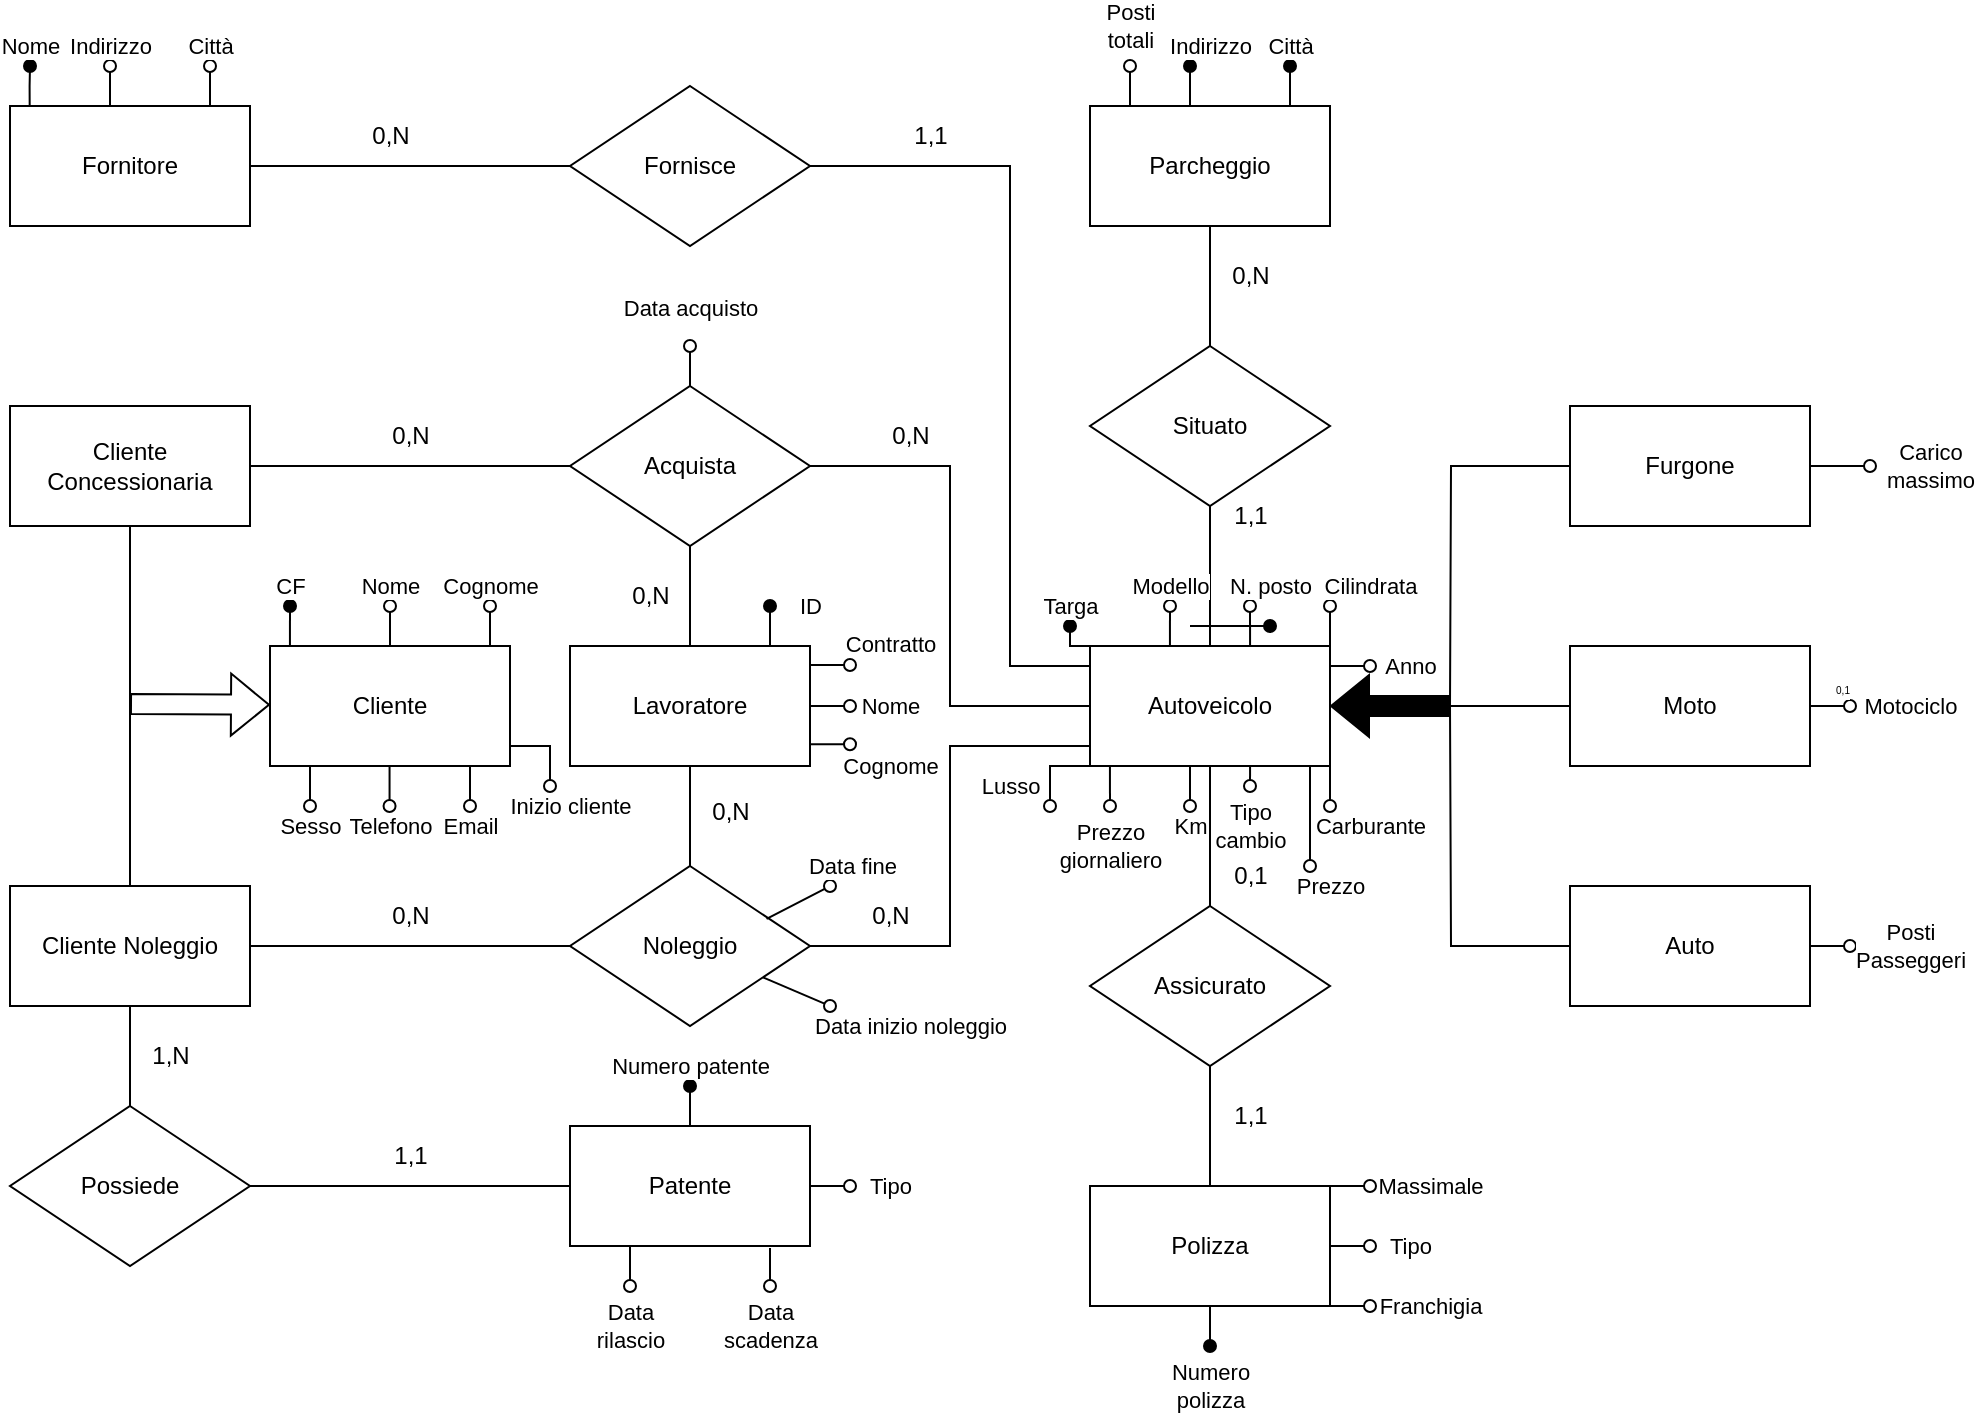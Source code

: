 <mxfile version="21.2.8" type="device">
  <diagram name="Page-1" id="0QKLpB0sGq2ERXiElDXG">
    <mxGraphModel dx="1283" dy="829" grid="1" gridSize="10" guides="1" tooltips="1" connect="1" arrows="1" fold="1" page="1" pageScale="1" pageWidth="1169" pageHeight="827" math="0" shadow="0">
      <root>
        <mxCell id="0" />
        <mxCell id="1" parent="0" />
        <mxCell id="74rmJyMrIlyNJt9u1aJS-48" style="edgeStyle=orthogonalEdgeStyle;rounded=0;orthogonalLoop=1;jettySize=auto;html=1;endArrow=none;endFill=0;" parent="1" source="74rmJyMrIlyNJt9u1aJS-1" edge="1">
          <mxGeometry relative="1" as="geometry">
            <mxPoint x="220" y="400" as="targetPoint" />
          </mxGeometry>
        </mxCell>
        <mxCell id="74rmJyMrIlyNJt9u1aJS-1" value="Cliente Noleggio" style="rounded=0;whiteSpace=wrap;html=1;" parent="1" vertex="1">
          <mxGeometry x="160" y="490" width="120" height="60" as="geometry" />
        </mxCell>
        <mxCell id="74rmJyMrIlyNJt9u1aJS-18" value="" style="edgeStyle=orthogonalEdgeStyle;rounded=0;orthogonalLoop=1;jettySize=auto;html=1;endArrow=none;endFill=0;" parent="1" source="74rmJyMrIlyNJt9u1aJS-2" target="74rmJyMrIlyNJt9u1aJS-17" edge="1">
          <mxGeometry relative="1" as="geometry" />
        </mxCell>
        <mxCell id="74rmJyMrIlyNJt9u1aJS-53" style="edgeStyle=orthogonalEdgeStyle;rounded=0;orthogonalLoop=1;jettySize=auto;html=1;entryX=1;entryY=0.5;entryDx=0;entryDy=0;endArrow=none;endFill=0;" parent="1" source="74rmJyMrIlyNJt9u1aJS-2" target="74rmJyMrIlyNJt9u1aJS-50" edge="1">
          <mxGeometry relative="1" as="geometry">
            <Array as="points">
              <mxPoint x="630" y="400" />
              <mxPoint x="630" y="280" />
            </Array>
          </mxGeometry>
        </mxCell>
        <mxCell id="74rmJyMrIlyNJt9u1aJS-54" style="edgeStyle=orthogonalEdgeStyle;rounded=0;orthogonalLoop=1;jettySize=auto;html=1;endArrow=none;endFill=0;" parent="1" source="74rmJyMrIlyNJt9u1aJS-2" target="74rmJyMrIlyNJt9u1aJS-14" edge="1">
          <mxGeometry relative="1" as="geometry" />
        </mxCell>
        <mxCell id="74rmJyMrIlyNJt9u1aJS-2" value="Autoveicolo" style="rounded=0;whiteSpace=wrap;html=1;" parent="1" vertex="1">
          <mxGeometry x="700" y="370" width="120" height="60" as="geometry" />
        </mxCell>
        <mxCell id="74rmJyMrIlyNJt9u1aJS-43" style="edgeStyle=orthogonalEdgeStyle;rounded=0;orthogonalLoop=1;jettySize=auto;html=1;entryX=1;entryY=0.5;entryDx=0;entryDy=0;endArrow=none;endFill=0;" parent="1" source="74rmJyMrIlyNJt9u1aJS-3" target="74rmJyMrIlyNJt9u1aJS-7" edge="1">
          <mxGeometry relative="1" as="geometry" />
        </mxCell>
        <mxCell id="dF_B3i_cpQ_EFZ7lpc9Z-3" style="edgeStyle=orthogonalEdgeStyle;rounded=0;orthogonalLoop=1;jettySize=auto;html=1;endArrow=oval;endFill=0;" parent="1" source="74rmJyMrIlyNJt9u1aJS-3" edge="1">
          <mxGeometry relative="1" as="geometry">
            <mxPoint x="580" y="640" as="targetPoint" />
          </mxGeometry>
        </mxCell>
        <mxCell id="dF_B3i_cpQ_EFZ7lpc9Z-4" value="Tipo" style="edgeLabel;html=1;align=center;verticalAlign=middle;resizable=0;points=[];" parent="dF_B3i_cpQ_EFZ7lpc9Z-3" vertex="1" connectable="0">
          <mxGeometry x="-0.164" y="1" relative="1" as="geometry">
            <mxPoint x="31" y="1" as="offset" />
          </mxGeometry>
        </mxCell>
        <mxCell id="74rmJyMrIlyNJt9u1aJS-3" value="Patente" style="rounded=0;whiteSpace=wrap;html=1;" parent="1" vertex="1">
          <mxGeometry x="440" y="610" width="120" height="60" as="geometry" />
        </mxCell>
        <mxCell id="74rmJyMrIlyNJt9u1aJS-5" style="edgeStyle=orthogonalEdgeStyle;rounded=0;orthogonalLoop=1;jettySize=auto;html=1;endArrow=none;endFill=0;" parent="1" source="74rmJyMrIlyNJt9u1aJS-4" target="74rmJyMrIlyNJt9u1aJS-1" edge="1">
          <mxGeometry relative="1" as="geometry" />
        </mxCell>
        <mxCell id="74rmJyMrIlyNJt9u1aJS-6" style="edgeStyle=orthogonalEdgeStyle;rounded=0;orthogonalLoop=1;jettySize=auto;html=1;exitX=1;exitY=0.5;exitDx=0;exitDy=0;entryX=0;entryY=0.5;entryDx=0;entryDy=0;endArrow=none;endFill=0;" parent="1" source="74rmJyMrIlyNJt9u1aJS-4" target="74rmJyMrIlyNJt9u1aJS-2" edge="1">
          <mxGeometry relative="1" as="geometry">
            <Array as="points">
              <mxPoint x="630" y="520" />
              <mxPoint x="630" y="420" />
              <mxPoint x="700" y="420" />
            </Array>
          </mxGeometry>
        </mxCell>
        <mxCell id="74rmJyMrIlyNJt9u1aJS-4" value="Noleggio" style="rhombus;whiteSpace=wrap;html=1;" parent="1" vertex="1">
          <mxGeometry x="440" y="480" width="120" height="80" as="geometry" />
        </mxCell>
        <mxCell id="74rmJyMrIlyNJt9u1aJS-39" style="edgeStyle=orthogonalEdgeStyle;rounded=0;orthogonalLoop=1;jettySize=auto;html=1;entryX=0.5;entryY=1;entryDx=0;entryDy=0;endArrow=none;endFill=0;" parent="1" source="74rmJyMrIlyNJt9u1aJS-7" target="74rmJyMrIlyNJt9u1aJS-1" edge="1">
          <mxGeometry relative="1" as="geometry" />
        </mxCell>
        <mxCell id="74rmJyMrIlyNJt9u1aJS-7" value="Possiede" style="rhombus;whiteSpace=wrap;html=1;" parent="1" vertex="1">
          <mxGeometry x="160" y="600" width="120" height="80" as="geometry" />
        </mxCell>
        <mxCell id="74rmJyMrIlyNJt9u1aJS-12" style="edgeStyle=orthogonalEdgeStyle;rounded=0;orthogonalLoop=1;jettySize=auto;html=1;entryX=0.5;entryY=0;entryDx=0;entryDy=0;endArrow=none;endFill=0;" parent="1" source="74rmJyMrIlyNJt9u1aJS-11" target="74rmJyMrIlyNJt9u1aJS-4" edge="1">
          <mxGeometry relative="1" as="geometry">
            <Array as="points">
              <mxPoint x="500" y="480" />
            </Array>
          </mxGeometry>
        </mxCell>
        <mxCell id="74rmJyMrIlyNJt9u1aJS-52" style="edgeStyle=orthogonalEdgeStyle;rounded=0;orthogonalLoop=1;jettySize=auto;html=1;entryX=0.5;entryY=1;entryDx=0;entryDy=0;endArrow=none;endFill=0;" parent="1" source="74rmJyMrIlyNJt9u1aJS-11" target="74rmJyMrIlyNJt9u1aJS-50" edge="1">
          <mxGeometry relative="1" as="geometry" />
        </mxCell>
        <mxCell id="74rmJyMrIlyNJt9u1aJS-11" value="Lavoratore" style="rounded=0;whiteSpace=wrap;html=1;" parent="1" vertex="1">
          <mxGeometry x="440" y="370" width="120" height="60" as="geometry" />
        </mxCell>
        <mxCell id="74rmJyMrIlyNJt9u1aJS-13" value="Parcheggio" style="rounded=0;whiteSpace=wrap;html=1;" parent="1" vertex="1">
          <mxGeometry x="700" y="100" width="120" height="60" as="geometry" />
        </mxCell>
        <mxCell id="74rmJyMrIlyNJt9u1aJS-16" style="edgeStyle=orthogonalEdgeStyle;rounded=0;orthogonalLoop=1;jettySize=auto;html=1;entryX=0.5;entryY=1;entryDx=0;entryDy=0;endArrow=none;endFill=0;" parent="1" source="74rmJyMrIlyNJt9u1aJS-14" target="74rmJyMrIlyNJt9u1aJS-13" edge="1">
          <mxGeometry relative="1" as="geometry" />
        </mxCell>
        <mxCell id="74rmJyMrIlyNJt9u1aJS-14" value="Situato" style="rhombus;whiteSpace=wrap;html=1;" parent="1" vertex="1">
          <mxGeometry x="700" y="220" width="120" height="80" as="geometry" />
        </mxCell>
        <mxCell id="74rmJyMrIlyNJt9u1aJS-20" value="" style="edgeStyle=orthogonalEdgeStyle;rounded=0;orthogonalLoop=1;jettySize=auto;html=1;endArrow=none;endFill=0;" parent="1" source="74rmJyMrIlyNJt9u1aJS-17" target="74rmJyMrIlyNJt9u1aJS-19" edge="1">
          <mxGeometry relative="1" as="geometry" />
        </mxCell>
        <mxCell id="74rmJyMrIlyNJt9u1aJS-17" value="Assicurato" style="rhombus;whiteSpace=wrap;html=1;rounded=0;" parent="1" vertex="1">
          <mxGeometry x="700" y="500" width="120" height="80" as="geometry" />
        </mxCell>
        <mxCell id="BbuFmXLIKHxeUKriGhhk-25" value="Numero&lt;br&gt;polizza" style="edgeStyle=orthogonalEdgeStyle;rounded=0;orthogonalLoop=1;jettySize=auto;html=1;endArrow=oval;endFill=1;" parent="1" source="74rmJyMrIlyNJt9u1aJS-19" edge="1">
          <mxGeometry x="0.905" y="-20" relative="1" as="geometry">
            <mxPoint x="760" y="720" as="targetPoint" />
            <mxPoint as="offset" />
          </mxGeometry>
        </mxCell>
        <mxCell id="BbuFmXLIKHxeUKriGhhk-26" value="Tipo" style="edgeStyle=orthogonalEdgeStyle;rounded=0;orthogonalLoop=1;jettySize=auto;html=1;endArrow=oval;endFill=0;" parent="1" source="74rmJyMrIlyNJt9u1aJS-19" edge="1">
          <mxGeometry x="1" y="-20" relative="1" as="geometry">
            <mxPoint x="840" y="670.0" as="targetPoint" />
            <mxPoint as="offset" />
          </mxGeometry>
        </mxCell>
        <mxCell id="74rmJyMrIlyNJt9u1aJS-19" value="Polizza" style="whiteSpace=wrap;html=1;rounded=0;" parent="1" vertex="1">
          <mxGeometry x="700" y="640" width="120" height="60" as="geometry" />
        </mxCell>
        <mxCell id="74rmJyMrIlyNJt9u1aJS-58" style="edgeStyle=orthogonalEdgeStyle;rounded=0;orthogonalLoop=1;jettySize=auto;html=1;endArrow=none;endFill=0;" parent="1" source="74rmJyMrIlyNJt9u1aJS-27" edge="1">
          <mxGeometry relative="1" as="geometry">
            <mxPoint x="880" y="400" as="targetPoint" />
          </mxGeometry>
        </mxCell>
        <mxCell id="74rmJyMrIlyNJt9u1aJS-27" value="Moto" style="rounded=0;whiteSpace=wrap;html=1;" parent="1" vertex="1">
          <mxGeometry x="940" y="370" width="120" height="60" as="geometry" />
        </mxCell>
        <mxCell id="74rmJyMrIlyNJt9u1aJS-57" style="edgeStyle=orthogonalEdgeStyle;rounded=0;orthogonalLoop=1;jettySize=auto;html=1;endArrow=none;endFill=0;" parent="1" source="74rmJyMrIlyNJt9u1aJS-28" edge="1">
          <mxGeometry relative="1" as="geometry">
            <mxPoint x="880" y="400" as="targetPoint" />
          </mxGeometry>
        </mxCell>
        <mxCell id="74rmJyMrIlyNJt9u1aJS-28" value="Auto" style="rounded=0;whiteSpace=wrap;html=1;" parent="1" vertex="1">
          <mxGeometry x="940" y="490" width="120" height="60" as="geometry" />
        </mxCell>
        <mxCell id="74rmJyMrIlyNJt9u1aJS-56" style="edgeStyle=orthogonalEdgeStyle;rounded=0;orthogonalLoop=1;jettySize=auto;html=1;endArrow=none;endFill=0;" parent="1" source="74rmJyMrIlyNJt9u1aJS-29" edge="1">
          <mxGeometry relative="1" as="geometry">
            <mxPoint x="880" y="400" as="targetPoint" />
          </mxGeometry>
        </mxCell>
        <mxCell id="74rmJyMrIlyNJt9u1aJS-29" value="Furgone" style="rounded=0;whiteSpace=wrap;html=1;" parent="1" vertex="1">
          <mxGeometry x="940" y="250" width="120" height="60" as="geometry" />
        </mxCell>
        <mxCell id="74rmJyMrIlyNJt9u1aJS-32" value="" style="shape=flexArrow;endArrow=classic;html=1;rounded=0;strokeColor=#000000;fillColor=#000000;" parent="1" edge="1">
          <mxGeometry width="50" height="50" relative="1" as="geometry">
            <mxPoint x="880" y="400" as="sourcePoint" />
            <mxPoint x="820" y="400" as="targetPoint" />
            <Array as="points" />
          </mxGeometry>
        </mxCell>
        <mxCell id="74rmJyMrIlyNJt9u1aJS-49" style="edgeStyle=orthogonalEdgeStyle;rounded=0;orthogonalLoop=1;jettySize=auto;html=1;endArrow=none;endFill=0;" parent="1" source="74rmJyMrIlyNJt9u1aJS-44" edge="1">
          <mxGeometry relative="1" as="geometry">
            <mxPoint x="220" y="410" as="targetPoint" />
          </mxGeometry>
        </mxCell>
        <mxCell id="74rmJyMrIlyNJt9u1aJS-51" style="edgeStyle=orthogonalEdgeStyle;rounded=0;orthogonalLoop=1;jettySize=auto;html=1;entryX=0;entryY=0.5;entryDx=0;entryDy=0;endArrow=none;endFill=0;" parent="1" source="74rmJyMrIlyNJt9u1aJS-44" target="74rmJyMrIlyNJt9u1aJS-50" edge="1">
          <mxGeometry relative="1" as="geometry" />
        </mxCell>
        <mxCell id="74rmJyMrIlyNJt9u1aJS-44" value="Cliente Concessionaria" style="rounded=0;whiteSpace=wrap;html=1;" parent="1" vertex="1">
          <mxGeometry x="160" y="250" width="120" height="60" as="geometry" />
        </mxCell>
        <mxCell id="74rmJyMrIlyNJt9u1aJS-45" value="Cliente" style="rounded=0;whiteSpace=wrap;html=1;" parent="1" vertex="1">
          <mxGeometry x="290" y="370" width="120" height="60" as="geometry" />
        </mxCell>
        <mxCell id="74rmJyMrIlyNJt9u1aJS-47" value="" style="shape=flexArrow;endArrow=classic;html=1;rounded=0;" parent="1" edge="1">
          <mxGeometry width="50" height="50" relative="1" as="geometry">
            <mxPoint x="220" y="399" as="sourcePoint" />
            <mxPoint x="290" y="399.41" as="targetPoint" />
          </mxGeometry>
        </mxCell>
        <mxCell id="74rmJyMrIlyNJt9u1aJS-50" value="Acquista" style="rhombus;whiteSpace=wrap;html=1;" parent="1" vertex="1">
          <mxGeometry x="440" y="240" width="120" height="80" as="geometry" />
        </mxCell>
        <mxCell id="BbuFmXLIKHxeUKriGhhk-3" style="edgeStyle=orthogonalEdgeStyle;rounded=0;orthogonalLoop=1;jettySize=auto;html=1;entryX=0;entryY=0.5;entryDx=0;entryDy=0;endArrow=none;endFill=0;" parent="1" source="BbuFmXLIKHxeUKriGhhk-1" target="BbuFmXLIKHxeUKriGhhk-2" edge="1">
          <mxGeometry relative="1" as="geometry" />
        </mxCell>
        <mxCell id="BbuFmXLIKHxeUKriGhhk-6" value="Nome" style="edgeStyle=orthogonalEdgeStyle;rounded=0;orthogonalLoop=1;jettySize=auto;html=1;endArrow=oval;endFill=1;exitX=0.082;exitY=0.002;exitDx=0;exitDy=0;exitPerimeter=0;" parent="1" source="BbuFmXLIKHxeUKriGhhk-1" edge="1">
          <mxGeometry x="1" y="-10" relative="1" as="geometry">
            <mxPoint x="170" y="80" as="targetPoint" />
            <mxPoint x="170" y="98" as="sourcePoint" />
            <Array as="points">
              <mxPoint x="170" y="90" />
              <mxPoint x="170" y="90" />
            </Array>
            <mxPoint x="-10" y="-10" as="offset" />
          </mxGeometry>
        </mxCell>
        <mxCell id="BbuFmXLIKHxeUKriGhhk-1" value="Fornitore" style="rounded=0;whiteSpace=wrap;html=1;" parent="1" vertex="1">
          <mxGeometry x="160" y="100" width="120" height="60" as="geometry" />
        </mxCell>
        <mxCell id="BbuFmXLIKHxeUKriGhhk-4" style="edgeStyle=orthogonalEdgeStyle;rounded=0;orthogonalLoop=1;jettySize=auto;html=1;entryX=0;entryY=0;entryDx=0;entryDy=0;endArrow=none;endFill=0;" parent="1" source="BbuFmXLIKHxeUKriGhhk-2" target="74rmJyMrIlyNJt9u1aJS-2" edge="1">
          <mxGeometry relative="1" as="geometry">
            <Array as="points">
              <mxPoint x="660" y="130" />
              <mxPoint x="660" y="380" />
              <mxPoint x="700" y="380" />
            </Array>
          </mxGeometry>
        </mxCell>
        <mxCell id="BbuFmXLIKHxeUKriGhhk-2" value="Fornisce" style="rhombus;whiteSpace=wrap;html=1;" parent="1" vertex="1">
          <mxGeometry x="440" y="90" width="120" height="80" as="geometry" />
        </mxCell>
        <mxCell id="BbuFmXLIKHxeUKriGhhk-7" style="edgeStyle=orthogonalEdgeStyle;rounded=0;orthogonalLoop=1;jettySize=auto;html=1;endArrow=oval;endFill=0;" parent="1" edge="1">
          <mxGeometry relative="1" as="geometry">
            <mxPoint x="210" y="80" as="targetPoint" />
            <mxPoint x="210" y="100" as="sourcePoint" />
          </mxGeometry>
        </mxCell>
        <mxCell id="BbuFmXLIKHxeUKriGhhk-10" value="Indirizzo" style="edgeLabel;html=1;align=center;verticalAlign=middle;resizable=0;points=[];" parent="BbuFmXLIKHxeUKriGhhk-7" vertex="1" connectable="0">
          <mxGeometry x="-0.122" relative="1" as="geometry">
            <mxPoint y="-21" as="offset" />
          </mxGeometry>
        </mxCell>
        <mxCell id="BbuFmXLIKHxeUKriGhhk-8" style="edgeStyle=orthogonalEdgeStyle;rounded=0;orthogonalLoop=1;jettySize=auto;html=1;endArrow=oval;endFill=0;" parent="1" edge="1">
          <mxGeometry relative="1" as="geometry">
            <mxPoint x="260" y="80" as="targetPoint" />
            <mxPoint x="260" y="100" as="sourcePoint" />
          </mxGeometry>
        </mxCell>
        <mxCell id="BbuFmXLIKHxeUKriGhhk-9" value="Città" style="edgeLabel;html=1;align=center;verticalAlign=middle;resizable=0;points=[];" parent="BbuFmXLIKHxeUKriGhhk-8" vertex="1" connectable="0">
          <mxGeometry x="-0.078" relative="1" as="geometry">
            <mxPoint y="-21" as="offset" />
          </mxGeometry>
        </mxCell>
        <mxCell id="BbuFmXLIKHxeUKriGhhk-14" value="Posti&lt;br&gt;totali" style="edgeStyle=orthogonalEdgeStyle;rounded=0;orthogonalLoop=1;jettySize=auto;html=1;endArrow=oval;endFill=0;exitX=0;exitY=0;exitDx=0;exitDy=0;jumpSize=6;" parent="1" edge="1">
          <mxGeometry x="1" y="20" relative="1" as="geometry">
            <mxPoint x="720" y="80" as="targetPoint" />
            <mxPoint x="720" y="100" as="sourcePoint" />
            <mxPoint y="-20" as="offset" />
            <Array as="points">
              <mxPoint x="720" y="80" />
              <mxPoint x="720" y="80" />
            </Array>
          </mxGeometry>
        </mxCell>
        <mxCell id="BbuFmXLIKHxeUKriGhhk-15" style="edgeStyle=orthogonalEdgeStyle;rounded=0;orthogonalLoop=1;jettySize=auto;html=1;endArrow=oval;endFill=1;" parent="1" edge="1">
          <mxGeometry relative="1" as="geometry">
            <mxPoint x="750" y="80" as="targetPoint" />
            <mxPoint x="750" y="100" as="sourcePoint" />
          </mxGeometry>
        </mxCell>
        <mxCell id="BbuFmXLIKHxeUKriGhhk-16" value="Indirizzo" style="edgeLabel;html=1;align=center;verticalAlign=middle;resizable=0;points=[];" parent="BbuFmXLIKHxeUKriGhhk-15" vertex="1" connectable="0">
          <mxGeometry x="-0.122" relative="1" as="geometry">
            <mxPoint x="10" y="-21" as="offset" />
          </mxGeometry>
        </mxCell>
        <mxCell id="BbuFmXLIKHxeUKriGhhk-17" style="edgeStyle=orthogonalEdgeStyle;rounded=0;orthogonalLoop=1;jettySize=auto;html=1;endArrow=oval;endFill=1;" parent="1" edge="1">
          <mxGeometry relative="1" as="geometry">
            <mxPoint x="800" y="80" as="targetPoint" />
            <mxPoint x="800" y="100" as="sourcePoint" />
          </mxGeometry>
        </mxCell>
        <mxCell id="BbuFmXLIKHxeUKriGhhk-18" value="Città" style="edgeLabel;html=1;align=center;verticalAlign=middle;resizable=0;points=[];" parent="BbuFmXLIKHxeUKriGhhk-17" vertex="1" connectable="0">
          <mxGeometry x="-0.078" relative="1" as="geometry">
            <mxPoint y="-21" as="offset" />
          </mxGeometry>
        </mxCell>
        <mxCell id="BbuFmXLIKHxeUKriGhhk-28" value="Franchigia" style="edgeStyle=orthogonalEdgeStyle;rounded=0;orthogonalLoop=1;jettySize=auto;html=1;endArrow=oval;endFill=0;exitX=1;exitY=1;exitDx=0;exitDy=0;" parent="1" source="74rmJyMrIlyNJt9u1aJS-19" edge="1">
          <mxGeometry x="1" y="30" relative="1" as="geometry">
            <mxPoint x="840" y="700" as="targetPoint" />
            <mxPoint x="830" y="700" as="sourcePoint" />
            <mxPoint x="30" y="30" as="offset" />
          </mxGeometry>
        </mxCell>
        <mxCell id="BbuFmXLIKHxeUKriGhhk-29" value="Massimale" style="edgeStyle=orthogonalEdgeStyle;rounded=0;orthogonalLoop=1;jettySize=auto;html=1;endArrow=oval;endFill=0;" parent="1" edge="1">
          <mxGeometry x="1" y="-30" relative="1" as="geometry">
            <mxPoint x="840" y="640" as="targetPoint" />
            <mxPoint x="830" y="640" as="sourcePoint" />
            <mxPoint x="30" y="-30" as="offset" />
            <Array as="points">
              <mxPoint x="820" y="640" />
              <mxPoint x="820" y="640" />
            </Array>
          </mxGeometry>
        </mxCell>
        <mxCell id="BbuFmXLIKHxeUKriGhhk-31" value="Nome" style="edgeStyle=orthogonalEdgeStyle;rounded=0;orthogonalLoop=1;jettySize=auto;html=1;endArrow=oval;endFill=0;exitX=1;exitY=0.5;exitDx=0;exitDy=0;" parent="1" source="74rmJyMrIlyNJt9u1aJS-11" edge="1">
          <mxGeometry x="1" y="20" relative="1" as="geometry">
            <mxPoint x="580" y="400" as="targetPoint" />
            <mxPoint x="570" y="400" as="sourcePoint" />
            <mxPoint x="20" y="20" as="offset" />
          </mxGeometry>
        </mxCell>
        <mxCell id="BbuFmXLIKHxeUKriGhhk-32" value="Cognome" style="edgeStyle=orthogonalEdgeStyle;rounded=0;orthogonalLoop=1;jettySize=auto;html=1;endArrow=oval;endFill=0;exitX=0.997;exitY=0.818;exitDx=0;exitDy=0;exitPerimeter=0;" parent="1" source="74rmJyMrIlyNJt9u1aJS-11" edge="1">
          <mxGeometry x="1" y="22" relative="1" as="geometry">
            <mxPoint x="580" y="420" as="targetPoint" />
            <mxPoint x="561" y="420" as="sourcePoint" />
            <mxPoint x="-2" y="10" as="offset" />
          </mxGeometry>
        </mxCell>
        <mxCell id="BbuFmXLIKHxeUKriGhhk-33" value="Contratto" style="edgeStyle=orthogonalEdgeStyle;rounded=0;orthogonalLoop=1;jettySize=auto;html=1;endArrow=oval;endFill=0;exitX=1.003;exitY=0.159;exitDx=0;exitDy=0;exitPerimeter=0;" parent="1" source="74rmJyMrIlyNJt9u1aJS-11" edge="1">
          <mxGeometry x="0.95" y="22" relative="1" as="geometry">
            <mxPoint x="580" y="380" as="targetPoint" />
            <mxPoint x="570" y="380" as="sourcePoint" />
            <mxPoint x="-2" y="-10" as="offset" />
          </mxGeometry>
        </mxCell>
        <mxCell id="BbuFmXLIKHxeUKriGhhk-34" value="ID" style="edgeStyle=orthogonalEdgeStyle;rounded=0;orthogonalLoop=1;jettySize=auto;html=1;endArrow=oval;endFill=1;" parent="1" edge="1">
          <mxGeometry x="1" y="-20" relative="1" as="geometry">
            <mxPoint x="540" y="350" as="targetPoint" />
            <mxPoint x="540" y="370" as="sourcePoint" />
            <mxPoint as="offset" />
          </mxGeometry>
        </mxCell>
        <mxCell id="BbuFmXLIKHxeUKriGhhk-35" value="Targa" style="edgeStyle=orthogonalEdgeStyle;rounded=0;orthogonalLoop=1;jettySize=auto;html=1;endArrow=oval;endFill=1;" parent="1" edge="1">
          <mxGeometry x="1" y="10" relative="1" as="geometry">
            <mxPoint x="690" y="360" as="targetPoint" />
            <mxPoint x="700" y="370" as="sourcePoint" />
            <mxPoint x="10" y="-10" as="offset" />
          </mxGeometry>
        </mxCell>
        <mxCell id="BbuFmXLIKHxeUKriGhhk-37" value="Modello" style="edgeStyle=orthogonalEdgeStyle;rounded=0;orthogonalLoop=1;jettySize=auto;html=1;endArrow=oval;endFill=0;exitX=0.333;exitY=0;exitDx=0;exitDy=0;exitPerimeter=0;" parent="1" source="74rmJyMrIlyNJt9u1aJS-2" edge="1">
          <mxGeometry x="1" y="10" relative="1" as="geometry">
            <mxPoint x="740" y="350" as="targetPoint" />
            <mxPoint x="750" y="360" as="sourcePoint" />
            <mxPoint x="10" y="-10" as="offset" />
          </mxGeometry>
        </mxCell>
        <mxCell id="BbuFmXLIKHxeUKriGhhk-38" value="Lusso" style="edgeStyle=orthogonalEdgeStyle;rounded=0;orthogonalLoop=1;jettySize=auto;html=1;endArrow=oval;endFill=0;exitX=0;exitY=1;exitDx=0;exitDy=0;" parent="1" source="74rmJyMrIlyNJt9u1aJS-2" edge="1">
          <mxGeometry x="0.5" y="-20" relative="1" as="geometry">
            <mxPoint x="680" y="450" as="targetPoint" />
            <mxPoint x="770" y="370" as="sourcePoint" />
            <mxPoint as="offset" />
          </mxGeometry>
        </mxCell>
        <mxCell id="BbuFmXLIKHxeUKriGhhk-40" value="Carburante" style="edgeStyle=orthogonalEdgeStyle;rounded=0;orthogonalLoop=1;jettySize=auto;html=1;endArrow=oval;endFill=0;exitX=1;exitY=0;exitDx=0;exitDy=0;" parent="1" source="74rmJyMrIlyNJt9u1aJS-2" edge="1">
          <mxGeometry x="-1" y="-92" relative="1" as="geometry">
            <mxPoint x="820" y="350" as="targetPoint" />
            <mxPoint x="810" y="350" as="sourcePoint" />
            <mxPoint x="-72" y="90" as="offset" />
          </mxGeometry>
        </mxCell>
        <mxCell id="BbuFmXLIKHxeUKriGhhk-41" value="Cilindrata" style="edgeStyle=orthogonalEdgeStyle;rounded=0;orthogonalLoop=1;jettySize=auto;html=1;endArrow=oval;endFill=0;exitX=1;exitY=1;exitDx=0;exitDy=0;" parent="1" source="74rmJyMrIlyNJt9u1aJS-2" edge="1">
          <mxGeometry x="-1" y="92" relative="1" as="geometry">
            <mxPoint x="820" y="450" as="targetPoint" />
            <mxPoint x="810" y="450" as="sourcePoint" />
            <mxPoint x="-72" y="-90" as="offset" />
          </mxGeometry>
        </mxCell>
        <mxCell id="BbuFmXLIKHxeUKriGhhk-42" value="Tipo&lt;br&gt;cambio" style="edgeStyle=orthogonalEdgeStyle;rounded=0;orthogonalLoop=1;jettySize=auto;html=1;endArrow=oval;endFill=0;exitX=0.667;exitY=1;exitDx=0;exitDy=0;exitPerimeter=0;" parent="1" source="74rmJyMrIlyNJt9u1aJS-2" edge="1">
          <mxGeometry x="1" y="20" relative="1" as="geometry">
            <mxPoint x="780" y="440" as="targetPoint" />
            <mxPoint x="780" y="440" as="sourcePoint" />
            <mxPoint x="-20" y="20" as="offset" />
          </mxGeometry>
        </mxCell>
        <mxCell id="BbuFmXLIKHxeUKriGhhk-43" value="Km" style="edgeStyle=orthogonalEdgeStyle;rounded=0;orthogonalLoop=1;jettySize=auto;html=1;endArrow=oval;endFill=0;" parent="1" edge="1">
          <mxGeometry x="1" y="10" relative="1" as="geometry">
            <mxPoint x="750" y="450" as="targetPoint" />
            <mxPoint x="750" y="430" as="sourcePoint" />
            <mxPoint x="-10" y="10" as="offset" />
          </mxGeometry>
        </mxCell>
        <mxCell id="BbuFmXLIKHxeUKriGhhk-44" value="Prezzo&lt;br&gt;giornaliero" style="edgeStyle=orthogonalEdgeStyle;rounded=0;orthogonalLoop=1;jettySize=auto;html=1;endArrow=oval;endFill=0;exitX=0.083;exitY=1;exitDx=0;exitDy=0;exitPerimeter=0;" parent="1" source="74rmJyMrIlyNJt9u1aJS-2" edge="1">
          <mxGeometry x="1" y="-20" relative="1" as="geometry">
            <mxPoint x="710" y="450" as="targetPoint" />
            <mxPoint x="710" y="450" as="sourcePoint" />
            <mxPoint x="20" y="20" as="offset" />
          </mxGeometry>
        </mxCell>
        <mxCell id="BbuFmXLIKHxeUKriGhhk-45" value="N. posto" style="edgeStyle=orthogonalEdgeStyle;rounded=0;orthogonalLoop=1;jettySize=auto;html=1;endArrow=oval;endFill=0;exitX=0.667;exitY=0;exitDx=0;exitDy=0;exitPerimeter=0;" parent="1" source="74rmJyMrIlyNJt9u1aJS-2" edge="1">
          <mxGeometry x="1" y="-14" relative="1" as="geometry">
            <mxPoint x="780" y="350" as="targetPoint" />
            <mxPoint x="790" y="360" as="sourcePoint" />
            <mxPoint x="-4" y="-10" as="offset" />
          </mxGeometry>
        </mxCell>
        <mxCell id="BbuFmXLIKHxeUKriGhhk-46" value="" style="endArrow=oval;html=1;rounded=0;endFill=1;" parent="1" edge="1">
          <mxGeometry width="50" height="50" relative="1" as="geometry">
            <mxPoint x="750" y="360" as="sourcePoint" />
            <mxPoint x="790" y="360" as="targetPoint" />
          </mxGeometry>
        </mxCell>
        <mxCell id="BbuFmXLIKHxeUKriGhhk-47" value="Posti&lt;br&gt;Passeggeri" style="edgeStyle=orthogonalEdgeStyle;rounded=0;orthogonalLoop=1;jettySize=auto;html=1;endArrow=oval;endFill=0;exitX=1;exitY=0.5;exitDx=0;exitDy=0;" parent="1" source="74rmJyMrIlyNJt9u1aJS-28" edge="1">
          <mxGeometry x="1" y="30" relative="1" as="geometry">
            <mxPoint x="1080" y="520" as="targetPoint" />
            <mxPoint x="1070" y="520" as="sourcePoint" />
            <mxPoint x="30" y="30" as="offset" />
          </mxGeometry>
        </mxCell>
        <mxCell id="BbuFmXLIKHxeUKriGhhk-48" value="Motociclo" style="edgeStyle=orthogonalEdgeStyle;rounded=0;orthogonalLoop=1;jettySize=auto;html=1;endArrow=oval;endFill=0;exitX=1;exitY=0.5;exitDx=0;exitDy=0;" parent="1" source="74rmJyMrIlyNJt9u1aJS-27" edge="1">
          <mxGeometry x="1" y="30" relative="1" as="geometry">
            <mxPoint x="1080" y="400" as="targetPoint" />
            <mxPoint x="1070" y="400" as="sourcePoint" />
            <mxPoint x="30" y="30" as="offset" />
            <Array as="points">
              <mxPoint x="1070" y="400" />
              <mxPoint x="1070" y="400" />
            </Array>
          </mxGeometry>
        </mxCell>
        <mxCell id="BbuFmXLIKHxeUKriGhhk-49" value="&lt;font style=&quot;font-size: 5px;&quot;&gt;0,1&lt;/font&gt;" style="edgeLabel;html=1;align=center;verticalAlign=middle;resizable=0;points=[];" parent="BbuFmXLIKHxeUKriGhhk-48" vertex="1" connectable="0">
          <mxGeometry x="0.59" y="-2" relative="1" as="geometry">
            <mxPoint y="-12" as="offset" />
          </mxGeometry>
        </mxCell>
        <mxCell id="BbuFmXLIKHxeUKriGhhk-50" value="Carico&lt;br&gt;massimo" style="edgeStyle=orthogonalEdgeStyle;rounded=0;orthogonalLoop=1;jettySize=auto;html=1;endArrow=oval;endFill=0;exitX=1;exitY=0.5;exitDx=0;exitDy=0;" parent="1" source="74rmJyMrIlyNJt9u1aJS-29" edge="1">
          <mxGeometry x="1" y="30" relative="1" as="geometry">
            <mxPoint x="1090" y="280" as="targetPoint" />
            <mxPoint x="1070" y="290" as="sourcePoint" />
            <mxPoint x="30" y="30" as="offset" />
          </mxGeometry>
        </mxCell>
        <mxCell id="BbuFmXLIKHxeUKriGhhk-51" value="Data&lt;br&gt;scadenza" style="edgeStyle=orthogonalEdgeStyle;rounded=0;orthogonalLoop=1;jettySize=auto;html=1;endArrow=oval;endFill=0;" parent="1" edge="1">
          <mxGeometry x="1" y="20" relative="1" as="geometry">
            <mxPoint x="540" y="690" as="targetPoint" />
            <mxPoint x="540" y="671" as="sourcePoint" />
            <mxPoint x="-20" y="20" as="offset" />
          </mxGeometry>
        </mxCell>
        <mxCell id="BbuFmXLIKHxeUKriGhhk-52" value="Data&lt;br&gt;rilascio" style="edgeStyle=orthogonalEdgeStyle;rounded=0;orthogonalLoop=1;jettySize=auto;html=1;endArrow=oval;endFill=0;exitX=0.25;exitY=1;exitDx=0;exitDy=0;" parent="1" source="74rmJyMrIlyNJt9u1aJS-3" edge="1">
          <mxGeometry x="1" y="20" relative="1" as="geometry">
            <mxPoint x="470" y="690" as="targetPoint" />
            <mxPoint x="480" y="700" as="sourcePoint" />
            <mxPoint x="-20" y="20" as="offset" />
          </mxGeometry>
        </mxCell>
        <mxCell id="BbuFmXLIKHxeUKriGhhk-53" value="Numero patente" style="edgeStyle=orthogonalEdgeStyle;rounded=0;orthogonalLoop=1;jettySize=auto;html=1;endArrow=oval;endFill=1;exitX=0.5;exitY=0;exitDx=0;exitDy=0;" parent="1" source="74rmJyMrIlyNJt9u1aJS-3" edge="1">
          <mxGeometry x="1" y="10" relative="1" as="geometry">
            <mxPoint x="500" y="590" as="targetPoint" />
            <mxPoint x="520" y="600" as="sourcePoint" />
            <mxPoint x="10" y="-10" as="offset" />
          </mxGeometry>
        </mxCell>
        <mxCell id="BbuFmXLIKHxeUKriGhhk-54" value="CF" style="edgeStyle=orthogonalEdgeStyle;rounded=0;orthogonalLoop=1;jettySize=auto;html=1;endArrow=oval;endFill=1;exitX=0.083;exitY=0;exitDx=0;exitDy=0;exitPerimeter=0;" parent="1" source="74rmJyMrIlyNJt9u1aJS-45" edge="1">
          <mxGeometry x="1" y="-10" relative="1" as="geometry">
            <mxPoint x="300" y="350" as="targetPoint" />
            <mxPoint x="300" y="350" as="sourcePoint" />
            <mxPoint x="-10" y="-10" as="offset" />
          </mxGeometry>
        </mxCell>
        <mxCell id="BbuFmXLIKHxeUKriGhhk-55" value="Nome" style="edgeStyle=orthogonalEdgeStyle;rounded=0;orthogonalLoop=1;jettySize=auto;html=1;endArrow=oval;endFill=0;exitX=0.5;exitY=0;exitDx=0;exitDy=0;" parent="1" source="74rmJyMrIlyNJt9u1aJS-45" edge="1">
          <mxGeometry x="1" y="10" relative="1" as="geometry">
            <mxPoint x="350" y="350" as="targetPoint" />
            <mxPoint x="330" y="360" as="sourcePoint" />
            <mxPoint x="10" y="-10" as="offset" />
          </mxGeometry>
        </mxCell>
        <mxCell id="BbuFmXLIKHxeUKriGhhk-56" value="Cognome" style="edgeStyle=orthogonalEdgeStyle;rounded=0;orthogonalLoop=1;jettySize=auto;html=1;endArrow=oval;endFill=0;" parent="1" edge="1">
          <mxGeometry x="1" y="10" relative="1" as="geometry">
            <mxPoint x="400" y="350" as="targetPoint" />
            <mxPoint x="400" y="370" as="sourcePoint" />
            <mxPoint x="10" y="-10" as="offset" />
          </mxGeometry>
        </mxCell>
        <mxCell id="BbuFmXLIKHxeUKriGhhk-57" value="Sesso" style="edgeStyle=orthogonalEdgeStyle;rounded=0;orthogonalLoop=1;jettySize=auto;html=1;endArrow=oval;endFill=0;" parent="1" edge="1">
          <mxGeometry x="1" y="-10" relative="1" as="geometry">
            <mxPoint x="310" y="450" as="targetPoint" />
            <mxPoint x="310" y="430" as="sourcePoint" />
            <mxPoint x="10" y="10" as="offset" />
            <Array as="points">
              <mxPoint x="310" y="430" />
              <mxPoint x="310" y="450" />
            </Array>
          </mxGeometry>
        </mxCell>
        <mxCell id="BbuFmXLIKHxeUKriGhhk-58" value="1,1" style="text;html=1;align=center;verticalAlign=middle;resizable=0;points=[];autosize=1;strokeColor=none;fillColor=none;" parent="1" vertex="1">
          <mxGeometry x="340" y="610" width="40" height="30" as="geometry" />
        </mxCell>
        <mxCell id="BbuFmXLIKHxeUKriGhhk-59" value="1,N" style="text;html=1;align=center;verticalAlign=middle;resizable=0;points=[];autosize=1;strokeColor=none;fillColor=none;" parent="1" vertex="1">
          <mxGeometry x="220" y="560" width="40" height="30" as="geometry" />
        </mxCell>
        <mxCell id="BbuFmXLIKHxeUKriGhhk-60" value="0,N" style="text;html=1;align=center;verticalAlign=middle;resizable=0;points=[];autosize=1;strokeColor=none;fillColor=none;" parent="1" vertex="1">
          <mxGeometry x="340" y="490" width="40" height="30" as="geometry" />
        </mxCell>
        <mxCell id="BbuFmXLIKHxeUKriGhhk-61" value="0,N" style="text;html=1;align=center;verticalAlign=middle;resizable=0;points=[];autosize=1;strokeColor=none;fillColor=none;" parent="1" vertex="1">
          <mxGeometry x="500" y="438" width="40" height="30" as="geometry" />
        </mxCell>
        <mxCell id="BbuFmXLIKHxeUKriGhhk-62" value="0,N" style="text;html=1;align=center;verticalAlign=middle;resizable=0;points=[];autosize=1;strokeColor=none;fillColor=none;" parent="1" vertex="1">
          <mxGeometry x="580" y="490" width="40" height="30" as="geometry" />
        </mxCell>
        <mxCell id="BbuFmXLIKHxeUKriGhhk-63" value="1,1" style="text;html=1;align=center;verticalAlign=middle;resizable=0;points=[];autosize=1;strokeColor=none;fillColor=none;" parent="1" vertex="1">
          <mxGeometry x="760" y="590" width="40" height="30" as="geometry" />
        </mxCell>
        <mxCell id="BbuFmXLIKHxeUKriGhhk-64" value="0,1" style="text;html=1;align=center;verticalAlign=middle;resizable=0;points=[];autosize=1;strokeColor=none;fillColor=none;" parent="1" vertex="1">
          <mxGeometry x="760" y="470" width="40" height="30" as="geometry" />
        </mxCell>
        <mxCell id="BbuFmXLIKHxeUKriGhhk-65" value="0,N" style="text;html=1;align=center;verticalAlign=middle;resizable=0;points=[];autosize=1;strokeColor=none;fillColor=none;" parent="1" vertex="1">
          <mxGeometry x="760" y="170" width="40" height="30" as="geometry" />
        </mxCell>
        <mxCell id="BbuFmXLIKHxeUKriGhhk-66" value="1,1" style="text;html=1;align=center;verticalAlign=middle;resizable=0;points=[];autosize=1;strokeColor=none;fillColor=none;" parent="1" vertex="1">
          <mxGeometry x="760" y="290" width="40" height="30" as="geometry" />
        </mxCell>
        <mxCell id="BbuFmXLIKHxeUKriGhhk-67" value="0,N" style="text;html=1;align=center;verticalAlign=middle;resizable=0;points=[];autosize=1;strokeColor=none;fillColor=none;" parent="1" vertex="1">
          <mxGeometry x="330" y="100" width="40" height="30" as="geometry" />
        </mxCell>
        <mxCell id="BbuFmXLIKHxeUKriGhhk-68" value="1,1" style="text;html=1;align=center;verticalAlign=middle;resizable=0;points=[];autosize=1;strokeColor=none;fillColor=none;" parent="1" vertex="1">
          <mxGeometry x="600" y="100" width="40" height="30" as="geometry" />
        </mxCell>
        <mxCell id="BbuFmXLIKHxeUKriGhhk-69" value="0,N" style="text;html=1;align=center;verticalAlign=middle;resizable=0;points=[];autosize=1;strokeColor=none;fillColor=none;" parent="1" vertex="1">
          <mxGeometry x="340" y="250" width="40" height="30" as="geometry" />
        </mxCell>
        <mxCell id="BbuFmXLIKHxeUKriGhhk-70" value="0,N" style="text;html=1;align=center;verticalAlign=middle;resizable=0;points=[];autosize=1;strokeColor=none;fillColor=none;" parent="1" vertex="1">
          <mxGeometry x="590" y="250" width="40" height="30" as="geometry" />
        </mxCell>
        <mxCell id="BbuFmXLIKHxeUKriGhhk-71" value="0,N" style="text;html=1;align=center;verticalAlign=middle;resizable=0;points=[];autosize=1;strokeColor=none;fillColor=none;" parent="1" vertex="1">
          <mxGeometry x="460" y="330" width="40" height="30" as="geometry" />
        </mxCell>
        <mxCell id="2K37umYgtSCnoKlPbDF--2" value="" style="endArrow=oval;html=1;rounded=0;endFill=0;" parent="1" source="74rmJyMrIlyNJt9u1aJS-4" edge="1">
          <mxGeometry width="50" height="50" relative="1" as="geometry">
            <mxPoint x="560" y="600" as="sourcePoint" />
            <mxPoint x="570" y="550" as="targetPoint" />
          </mxGeometry>
        </mxCell>
        <mxCell id="2K37umYgtSCnoKlPbDF--3" value="Data inizio noleggio" style="edgeLabel;html=1;align=center;verticalAlign=middle;resizable=0;points=[];" parent="2K37umYgtSCnoKlPbDF--2" vertex="1" connectable="0">
          <mxGeometry x="0.303" y="1" relative="1" as="geometry">
            <mxPoint x="51" y="16" as="offset" />
          </mxGeometry>
        </mxCell>
        <mxCell id="2K37umYgtSCnoKlPbDF--4" value="" style="endArrow=oval;html=1;rounded=0;exitX=0.819;exitY=0.331;exitDx=0;exitDy=0;exitPerimeter=0;endFill=0;" parent="1" source="74rmJyMrIlyNJt9u1aJS-4" edge="1">
          <mxGeometry width="50" height="50" relative="1" as="geometry">
            <mxPoint x="540" y="500" as="sourcePoint" />
            <mxPoint x="570" y="490" as="targetPoint" />
          </mxGeometry>
        </mxCell>
        <mxCell id="2K37umYgtSCnoKlPbDF--5" value="Data fine" style="edgeLabel;html=1;align=center;verticalAlign=middle;resizable=0;points=[];" parent="2K37umYgtSCnoKlPbDF--4" vertex="1" connectable="0">
          <mxGeometry x="0.438" y="-1" relative="1" as="geometry">
            <mxPoint x="19" y="-16" as="offset" />
          </mxGeometry>
        </mxCell>
        <mxCell id="2K37umYgtSCnoKlPbDF--6" value="" style="endArrow=oval;html=1;rounded=0;exitX=0.5;exitY=0;exitDx=0;exitDy=0;endFill=0;" parent="1" source="74rmJyMrIlyNJt9u1aJS-50" edge="1">
          <mxGeometry width="50" height="50" relative="1" as="geometry">
            <mxPoint x="520" y="250" as="sourcePoint" />
            <mxPoint x="500" y="220" as="targetPoint" />
          </mxGeometry>
        </mxCell>
        <mxCell id="2K37umYgtSCnoKlPbDF--7" value="Data acquisto" style="edgeLabel;html=1;align=center;verticalAlign=middle;resizable=0;points=[];" parent="2K37umYgtSCnoKlPbDF--6" vertex="1" connectable="0">
          <mxGeometry x="0.264" relative="1" as="geometry">
            <mxPoint y="-27" as="offset" />
          </mxGeometry>
        </mxCell>
        <mxCell id="2K37umYgtSCnoKlPbDF--8" value="" style="endArrow=oval;html=1;rounded=0;endFill=0;" parent="1" edge="1">
          <mxGeometry width="50" height="50" relative="1" as="geometry">
            <mxPoint x="810" y="430" as="sourcePoint" />
            <mxPoint x="810" y="480" as="targetPoint" />
          </mxGeometry>
        </mxCell>
        <mxCell id="2K37umYgtSCnoKlPbDF--9" value="Prezzo" style="edgeLabel;html=1;align=center;verticalAlign=middle;resizable=0;points=[];" parent="2K37umYgtSCnoKlPbDF--8" vertex="1" connectable="0">
          <mxGeometry x="0.675" y="-1" relative="1" as="geometry">
            <mxPoint x="11" y="18" as="offset" />
          </mxGeometry>
        </mxCell>
        <mxCell id="HCnu8vWWVbLW-GtlZkhs-1" value="Telefono" style="edgeStyle=orthogonalEdgeStyle;rounded=0;orthogonalLoop=1;jettySize=auto;html=1;endArrow=oval;endFill=0;exitX=0.333;exitY=1;exitDx=0;exitDy=0;exitPerimeter=0;" parent="1" edge="1">
          <mxGeometry x="1" y="-10" relative="1" as="geometry">
            <mxPoint x="349.78" y="450" as="targetPoint" />
            <mxPoint x="349.78" y="430" as="sourcePoint" />
            <mxPoint x="10" y="10" as="offset" />
            <Array as="points" />
          </mxGeometry>
        </mxCell>
        <mxCell id="HCnu8vWWVbLW-GtlZkhs-3" value="Email" style="edgeStyle=orthogonalEdgeStyle;rounded=0;orthogonalLoop=1;jettySize=auto;html=1;endArrow=oval;endFill=0;" parent="1" edge="1">
          <mxGeometry x="1" y="10" relative="1" as="geometry">
            <mxPoint x="390" y="450" as="targetPoint" />
            <mxPoint x="390" y="430" as="sourcePoint" />
            <mxPoint x="-10" y="10" as="offset" />
            <Array as="points" />
          </mxGeometry>
        </mxCell>
        <mxCell id="8T4cQAU-bBH3oGeANey0-1" value="Inizio cliente" style="edgeStyle=orthogonalEdgeStyle;rounded=0;orthogonalLoop=1;jettySize=auto;html=1;endArrow=oval;endFill=0;exitX=1;exitY=0.75;exitDx=0;exitDy=0;" parent="1" source="74rmJyMrIlyNJt9u1aJS-45" edge="1">
          <mxGeometry x="1" y="14" relative="1" as="geometry">
            <mxPoint x="430" y="440" as="targetPoint" />
            <mxPoint x="430" y="440" as="sourcePoint" />
            <mxPoint x="-4" y="10" as="offset" />
            <Array as="points">
              <mxPoint x="410" y="420" />
              <mxPoint x="430" y="420" />
            </Array>
          </mxGeometry>
        </mxCell>
        <mxCell id="MXeO_5KK5MJ2vxIyLVsS-2" value="Anno" style="edgeStyle=orthogonalEdgeStyle;rounded=0;orthogonalLoop=1;jettySize=auto;html=1;endArrow=oval;endFill=0;exitX=1;exitY=0.5;exitDx=0;exitDy=0;" parent="1" edge="1">
          <mxGeometry x="1" y="20" relative="1" as="geometry">
            <mxPoint x="840" y="380" as="targetPoint" />
            <mxPoint x="820" y="380" as="sourcePoint" />
            <mxPoint x="20" y="20" as="offset" />
          </mxGeometry>
        </mxCell>
      </root>
    </mxGraphModel>
  </diagram>
</mxfile>
